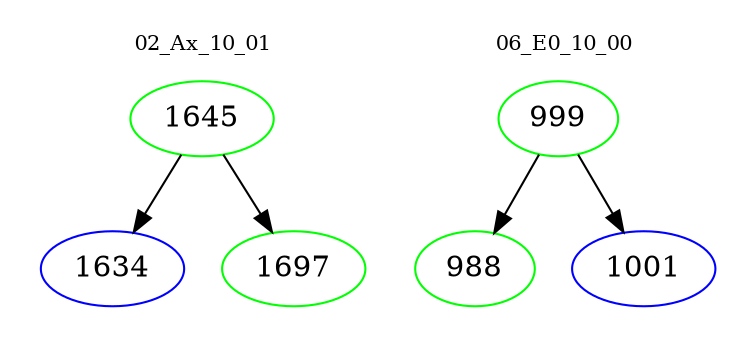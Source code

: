 digraph{
subgraph cluster_0 {
color = white
label = "02_Ax_10_01";
fontsize=10;
T0_1645 [label="1645", color="green"]
T0_1645 -> T0_1634 [color="black"]
T0_1634 [label="1634", color="blue"]
T0_1645 -> T0_1697 [color="black"]
T0_1697 [label="1697", color="green"]
}
subgraph cluster_1 {
color = white
label = "06_E0_10_00";
fontsize=10;
T1_999 [label="999", color="green"]
T1_999 -> T1_988 [color="black"]
T1_988 [label="988", color="green"]
T1_999 -> T1_1001 [color="black"]
T1_1001 [label="1001", color="blue"]
}
}
